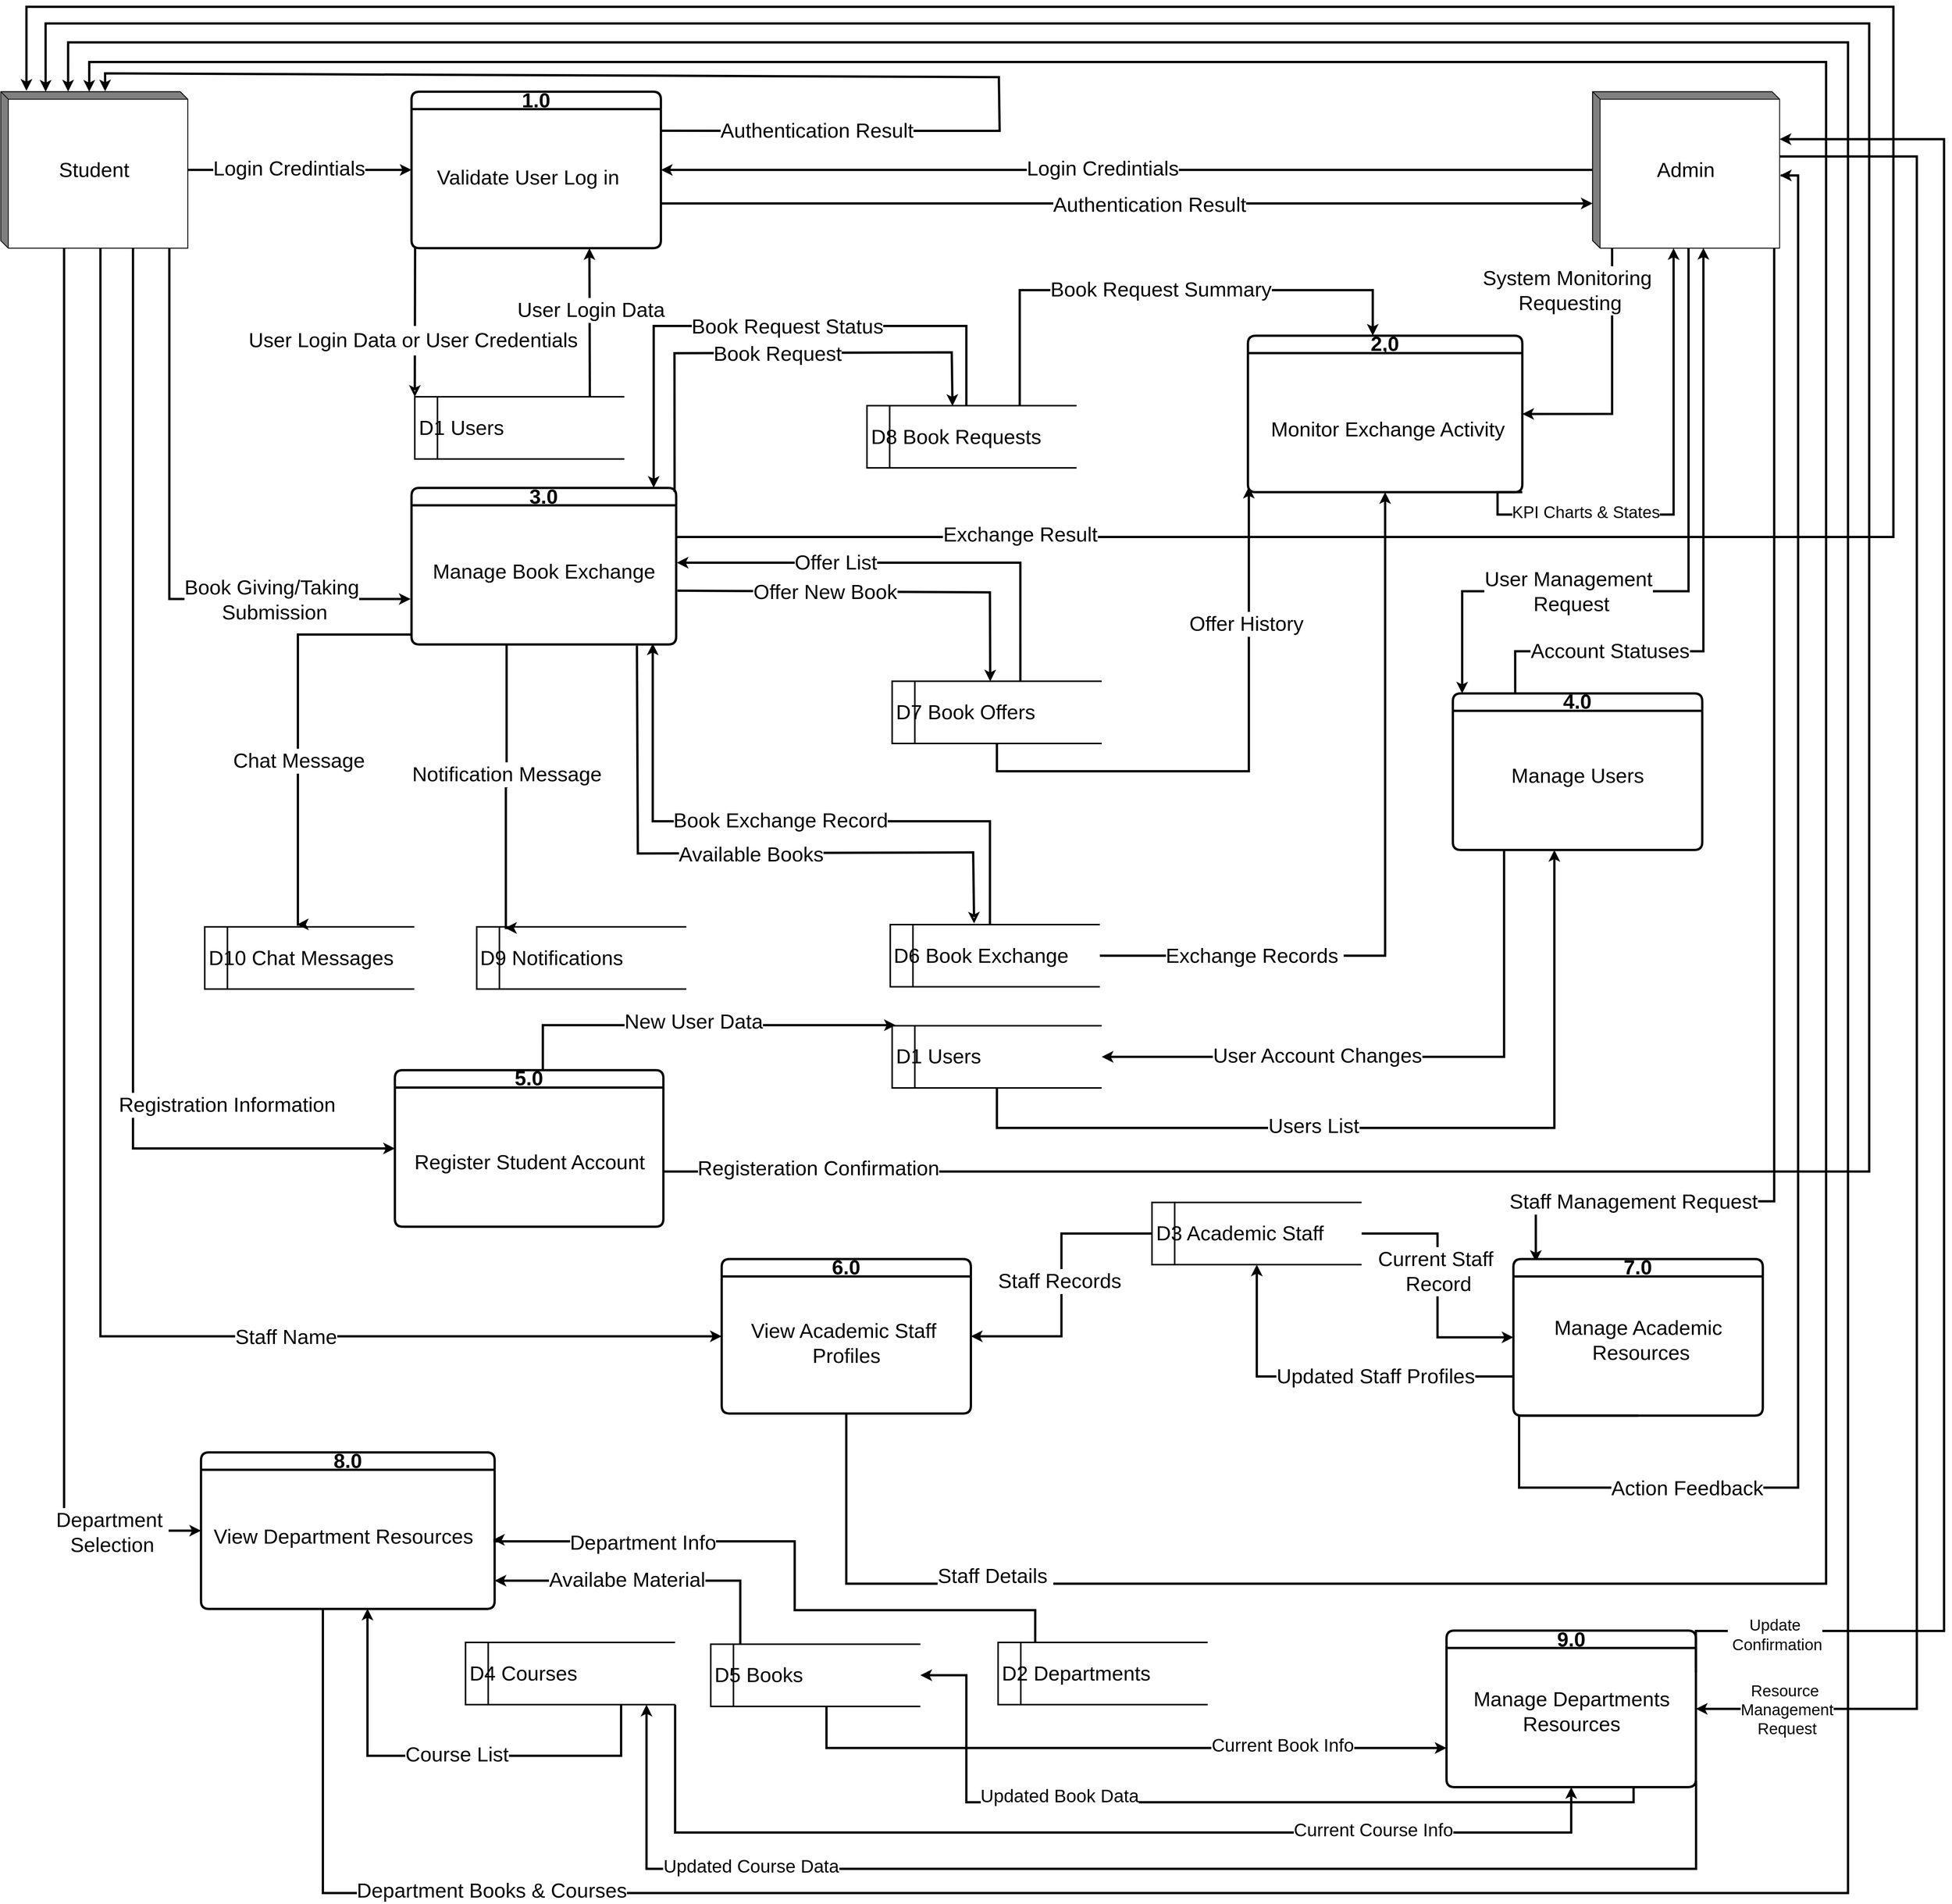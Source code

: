 <mxfile version="26.2.2">
  <diagram name="Page-1" id="icdh6pX9APepNNFhdhNa">
    <mxGraphModel dx="1142" dy="1880" grid="0" gridSize="10" guides="1" tooltips="1" connect="1" arrows="1" fold="1" page="1" pageScale="1" pageWidth="827" pageHeight="1169" math="0" shadow="0">
      <root>
        <mxCell id="0" />
        <mxCell id="1" parent="0" />
        <mxCell id="13" value="D1 Users" style="shape=mxgraph.dfd.dataStoreID;whiteSpace=wrap;html=1;fontSize=27;strokeWidth=2;dashed=0;align=left;spacingLeft=3;points=[[0,0],[0.5,0],[1,0],[0,0.5],[1,0.5],[0,1],[0.5,1],[1,1]];labelPadding=-90;direction=east;noLabel=0;overflow=visible;fillOpacity=100;portConstraint=east;metaEdit=0;" parent="1" vertex="1">
          <mxGeometry x="547.566" y="501.653" width="277.156" height="82.276" as="geometry" />
        </mxCell>
        <mxCell id="14" value="D2 Departments" style="shape=mxgraph.dfd.dataStoreID;whiteSpace=wrap;html=1;fontSize=27;strokeWidth=2;dashed=0;align=left;spacingLeft=3;points=[[0,0],[0.5,0],[1,0],[0,0.5],[1,0.5],[0,1],[0.5,1],[1,1]];labelPadding=-90;direction=east;noLabel=0;overflow=visible;fillOpacity=100;portConstraint=east;metaEdit=0;" parent="1" vertex="1">
          <mxGeometry x="1319.001" y="2148.627" width="277.156" height="82.276" as="geometry" />
        </mxCell>
        <mxCell id="DdZt1cwlgyV9_247WWNm-154" style="edgeStyle=orthogonalEdgeStyle;rounded=0;orthogonalLoop=1;jettySize=auto;html=1;entryX=0;entryY=0.5;entryDx=0;entryDy=0;strokeWidth=3;fontSize=27;" parent="1" source="15" target="10" edge="1">
          <mxGeometry relative="1" as="geometry" />
        </mxCell>
        <mxCell id="DdZt1cwlgyV9_247WWNm-155" value="&lt;font&gt;Current Staff&amp;nbsp;&lt;/font&gt;&lt;div&gt;&lt;font&gt;Record&lt;/font&gt;&lt;/div&gt;" style="edgeLabel;html=1;align=center;verticalAlign=middle;resizable=0;points=[];fontSize=27;" parent="DdZt1cwlgyV9_247WWNm-154" vertex="1" connectable="0">
          <mxGeometry x="-0.109" y="1" relative="1" as="geometry">
            <mxPoint as="offset" />
          </mxGeometry>
        </mxCell>
        <mxCell id="15" value="D3 Academic Staff" style="shape=mxgraph.dfd.dataStoreID;whiteSpace=wrap;html=1;fontSize=27;strokeWidth=2;dashed=0;align=left;spacingLeft=3;points=[[0,0],[0.5,0],[1,0],[0,0.5],[1,0.5],[0,1],[0.5,1],[1,1]];labelPadding=-90;direction=east;noLabel=0;overflow=visible;fillOpacity=100;portConstraint=east;metaEdit=0;" parent="1" vertex="1">
          <mxGeometry x="1522.515" y="1566.821" width="277.156" height="82.276" as="geometry" />
        </mxCell>
        <mxCell id="DdZt1cwlgyV9_247WWNm-175" style="edgeStyle=orthogonalEdgeStyle;rounded=0;orthogonalLoop=1;jettySize=auto;html=1;strokeWidth=3;fontSize=27;" parent="1" source="16" edge="1">
          <mxGeometry relative="1" as="geometry">
            <mxPoint x="485" y="2104" as="targetPoint" />
            <Array as="points">
              <mxPoint x="820.382" y="2298.493" />
              <mxPoint x="484.099" y="2298.493" />
            </Array>
          </mxGeometry>
        </mxCell>
        <mxCell id="DdZt1cwlgyV9_247WWNm-176" value="&lt;font&gt;Course List&lt;/font&gt;" style="edgeLabel;html=1;align=center;verticalAlign=middle;resizable=0;points=[];fontSize=27;" parent="DdZt1cwlgyV9_247WWNm-175" vertex="1" connectable="0">
          <mxGeometry x="-0.06" y="4" relative="1" as="geometry">
            <mxPoint x="-4" y="-6" as="offset" />
          </mxGeometry>
        </mxCell>
        <mxCell id="JcgZLlPzzMyNagXR-Yxn-27" style="edgeStyle=orthogonalEdgeStyle;rounded=0;orthogonalLoop=1;jettySize=auto;html=1;exitX=1;exitY=1;exitDx=0;exitDy=0;entryX=0.5;entryY=1;entryDx=0;entryDy=0;strokeWidth=3;" edge="1" parent="1" source="16" target="JcgZLlPzzMyNagXR-Yxn-17">
          <mxGeometry relative="1" as="geometry">
            <Array as="points">
              <mxPoint x="892" y="2400" />
              <mxPoint x="2077" y="2400" />
            </Array>
          </mxGeometry>
        </mxCell>
        <mxCell id="JcgZLlPzzMyNagXR-Yxn-29" value="&lt;font style=&quot;font-size: 24px;&quot;&gt;Current Course Info&lt;/font&gt;" style="edgeLabel;html=1;align=center;verticalAlign=middle;resizable=0;points=[];" vertex="1" connectable="0" parent="JcgZLlPzzMyNagXR-Yxn-27">
          <mxGeometry x="0.544" y="3" relative="1" as="geometry">
            <mxPoint as="offset" />
          </mxGeometry>
        </mxCell>
        <mxCell id="16" value="D4 Courses" style="shape=mxgraph.dfd.dataStoreID;whiteSpace=wrap;html=1;fontSize=27;strokeWidth=2;dashed=0;align=left;spacingLeft=3;points=[[0,0],[0.5,0],[1,0],[0,0.5],[1,0.5],[0,1],[0.5,1],[1,1]];labelPadding=-90;direction=east;noLabel=0;overflow=visible;fillOpacity=100;portConstraint=east;metaEdit=0;" parent="1" vertex="1">
          <mxGeometry x="614.675" y="2148.63" width="277.156" height="82.276" as="geometry" />
        </mxCell>
        <mxCell id="JcgZLlPzzMyNagXR-Yxn-25" style="edgeStyle=orthogonalEdgeStyle;rounded=0;orthogonalLoop=1;jettySize=auto;html=1;entryX=0;entryY=0.75;entryDx=0;entryDy=0;strokeWidth=3;" edge="1" parent="1" source="17" target="JcgZLlPzzMyNagXR-Yxn-17">
          <mxGeometry relative="1" as="geometry">
            <Array as="points">
              <mxPoint x="1092" y="2288" />
            </Array>
          </mxGeometry>
        </mxCell>
        <mxCell id="JcgZLlPzzMyNagXR-Yxn-30" value="&lt;font style=&quot;font-size: 24px;&quot;&gt;Current Book Info&lt;/font&gt;" style="edgeLabel;html=1;align=center;verticalAlign=middle;resizable=0;points=[];" vertex="1" connectable="0" parent="JcgZLlPzzMyNagXR-Yxn-25">
          <mxGeometry x="0.504" y="3" relative="1" as="geometry">
            <mxPoint as="offset" />
          </mxGeometry>
        </mxCell>
        <mxCell id="17" value="D5 Books" style="shape=mxgraph.dfd.dataStoreID;whiteSpace=wrap;html=1;fontSize=27;strokeWidth=2;dashed=0;align=left;spacingLeft=3;points=[[0,0],[0.5,0],[1,0],[0,0.5],[1,0.5],[0,1],[0.5,1],[1,1]];labelPadding=-90;direction=east;noLabel=0;overflow=visible;fillOpacity=100;portConstraint=east;metaEdit=0;" parent="1" vertex="1">
          <mxGeometry x="939.003" y="2151.0" width="277.156" height="82.276" as="geometry" />
        </mxCell>
        <mxCell id="myy8Ru6dyto0Jvm3p5WP-34" value="D9 Notifications" style="shape=mxgraph.dfd.dataStoreID;whiteSpace=wrap;html=1;fontSize=27;strokeWidth=2;dashed=0;align=left;spacingLeft=3;points=[[0,0],[0.5,0],[1,0],[0,0.5],[1,0.5],[0,1],[0.5,1],[1,1]];labelPadding=-90;direction=east;noLabel=0;overflow=visible;fillOpacity=100;portConstraint=east;metaEdit=0;" parent="1" vertex="1">
          <mxGeometry x="629.457" y="1202.465" width="277.156" height="82.276" as="geometry" />
        </mxCell>
        <mxCell id="DdZt1cwlgyV9_247WWNm-74" style="edgeStyle=orthogonalEdgeStyle;rounded=0;orthogonalLoop=1;jettySize=auto;html=1;strokeWidth=3;fontSize=27;" parent="1" source="myy8Ru6dyto0Jvm3p5WP-35" edge="1">
          <mxGeometry relative="1" as="geometry">
            <mxPoint x="1650.618" y="620.659" as="targetPoint" />
            <Array as="points">
              <mxPoint x="1318.031" y="996.776" />
              <mxPoint x="1650.618" y="996.776" />
              <mxPoint x="1650.618" y="628.005" />
            </Array>
          </mxGeometry>
        </mxCell>
        <mxCell id="DdZt1cwlgyV9_247WWNm-121" value="&lt;font&gt;Offer History&lt;/font&gt;" style="edgeLabel;html=1;align=center;verticalAlign=middle;resizable=0;points=[];fontSize=27;" parent="DdZt1cwlgyV9_247WWNm-74" vertex="1" connectable="0">
          <mxGeometry x="0.514" y="4" relative="1" as="geometry">
            <mxPoint as="offset" />
          </mxGeometry>
        </mxCell>
        <mxCell id="DdZt1cwlgyV9_247WWNm-116" style="edgeStyle=orthogonalEdgeStyle;rounded=0;orthogonalLoop=1;jettySize=auto;html=1;strokeWidth=3;fontSize=27;" parent="1" edge="1">
          <mxGeometry relative="1" as="geometry">
            <mxPoint x="1348.414" y="882.182" as="sourcePoint" />
            <mxPoint x="894" y="721" as="targetPoint" />
            <Array as="points">
              <mxPoint x="1348" y="721" />
            </Array>
          </mxGeometry>
        </mxCell>
        <mxCell id="DdZt1cwlgyV9_247WWNm-117" value="&lt;font&gt;Offer List&lt;/font&gt;" style="edgeLabel;html=1;align=center;verticalAlign=middle;resizable=0;points=[];fontSize=27;" parent="DdZt1cwlgyV9_247WWNm-116" vertex="1" connectable="0">
          <mxGeometry x="0.446" relative="1" as="geometry">
            <mxPoint x="39" as="offset" />
          </mxGeometry>
        </mxCell>
        <mxCell id="myy8Ru6dyto0Jvm3p5WP-35" value="D7 Book Offers" style="shape=mxgraph.dfd.dataStoreID;whiteSpace=wrap;html=1;fontSize=27;strokeWidth=2;dashed=0;align=left;spacingLeft=3;points=[[0,0],[0.5,0],[1,0],[0,0.5],[1,0.5],[0,1],[0.5,1],[1,1]];labelPadding=-90;direction=east;noLabel=0;overflow=visible;fillOpacity=100;portConstraint=east;metaEdit=0;" parent="1" vertex="1">
          <mxGeometry x="1178.842" y="877.774" width="277.156" height="82.276" as="geometry" />
        </mxCell>
        <mxCell id="DdZt1cwlgyV9_247WWNm-122" style="edgeStyle=orthogonalEdgeStyle;rounded=0;orthogonalLoop=1;jettySize=auto;html=1;strokeWidth=3;fontSize=27;" parent="1" source="myy8Ru6dyto0Jvm3p5WP-36" target="12" edge="1">
          <mxGeometry relative="1" as="geometry">
            <mxPoint x="1651.111" y="554.538" as="targetPoint" />
            <Array as="points">
              <mxPoint x="1347.594" y="360.61" />
              <mxPoint x="1814.448" y="360.61" />
            </Array>
          </mxGeometry>
        </mxCell>
        <mxCell id="DdZt1cwlgyV9_247WWNm-123" value="&lt;font&gt;Book Request Summary&lt;/font&gt;" style="edgeLabel;html=1;align=center;verticalAlign=middle;resizable=0;points=[];fontSize=27;" parent="DdZt1cwlgyV9_247WWNm-122" vertex="1" connectable="0">
          <mxGeometry x="-0.148" y="1" relative="1" as="geometry">
            <mxPoint x="49" as="offset" />
          </mxGeometry>
        </mxCell>
        <mxCell id="myy8Ru6dyto0Jvm3p5WP-36" value="D8 Book Requests" style="shape=mxgraph.dfd.dataStoreID;whiteSpace=wrap;html=1;fontSize=27;strokeWidth=2;dashed=0;align=left;spacingLeft=3;points=[[0,0],[0.5,0],[1,0],[0,0.5],[1,0.5],[0,1],[0.5,1],[1,1]];labelPadding=-90;direction=east;noLabel=0;overflow=visible;fillOpacity=100;portConstraint=east;metaEdit=0;" parent="1" vertex="1">
          <mxGeometry x="1145.583" y="513.4" width="277.156" height="82.276" as="geometry" />
        </mxCell>
        <mxCell id="DdZt1cwlgyV9_247WWNm-108" style="edgeStyle=orthogonalEdgeStyle;rounded=0;orthogonalLoop=1;jettySize=auto;html=1;entryX=0.5;entryY=1;entryDx=0;entryDy=0;strokeWidth=3;fontSize=27;" parent="1" source="myy8Ru6dyto0Jvm3p5WP-37" target="12" edge="1">
          <mxGeometry relative="1" as="geometry" />
        </mxCell>
        <mxCell id="DdZt1cwlgyV9_247WWNm-120" value="&lt;font&gt;Exchange Records&amp;nbsp;&lt;/font&gt;" style="edgeLabel;html=1;align=center;verticalAlign=middle;resizable=0;points=[];fontSize=27;" parent="DdZt1cwlgyV9_247WWNm-108" vertex="1" connectable="0">
          <mxGeometry x="-0.63" y="-1" relative="1" as="geometry">
            <mxPoint x="21" y="-1" as="offset" />
          </mxGeometry>
        </mxCell>
        <mxCell id="DdZt1cwlgyV9_247WWNm-114" style="edgeStyle=orthogonalEdgeStyle;rounded=0;orthogonalLoop=1;jettySize=auto;html=1;strokeWidth=3;fontSize=27;" parent="1" source="myy8Ru6dyto0Jvm3p5WP-37" edge="1">
          <mxGeometry relative="1" as="geometry">
            <mxPoint x="862.263" y="827.817" as="targetPoint" />
            <Array as="points">
              <mxPoint x="1308.176" y="1062.89" />
              <mxPoint x="862.263" y="1062.89" />
              <mxPoint x="862.263" y="830.756" />
            </Array>
          </mxGeometry>
        </mxCell>
        <mxCell id="DdZt1cwlgyV9_247WWNm-115" value="&lt;font&gt;Book Exchange Record&lt;/font&gt;" style="edgeLabel;html=1;align=center;verticalAlign=middle;resizable=0;points=[];fontSize=27;" parent="DdZt1cwlgyV9_247WWNm-114" vertex="1" connectable="0">
          <mxGeometry x="0.294" y="-2" relative="1" as="geometry">
            <mxPoint x="115" y="1" as="offset" />
          </mxGeometry>
        </mxCell>
        <mxCell id="myy8Ru6dyto0Jvm3p5WP-37" value="D6 Book Exchange" style="shape=mxgraph.dfd.dataStoreID;whiteSpace=wrap;html=1;fontSize=27;strokeWidth=2;dashed=0;align=left;spacingLeft=3;points=[[0,0],[0.5,0],[1,0],[0,0.5],[1,0.5],[0,1],[0.5,1],[1,1]];labelPadding=-90;direction=east;noLabel=0;overflow=visible;fillOpacity=100;portConstraint=east;metaEdit=0;" parent="1" vertex="1">
          <mxGeometry x="1176.378" y="1199.523" width="277.156" height="82.276" as="geometry" />
        </mxCell>
        <mxCell id="myy8Ru6dyto0Jvm3p5WP-38" value="&lt;font&gt;D10&lt;/font&gt; Chat Messages" style="shape=mxgraph.dfd.dataStoreID;whiteSpace=wrap;html=1;fontSize=27;strokeWidth=2;dashed=0;align=left;spacingLeft=3;points=[[0,0],[0.5,0],[1,0],[0,0.5],[1,0.5],[0,1],[0.5,1],[1,1]];labelPadding=-90;direction=east;noLabel=0;overflow=visible;fillOpacity=100;portConstraint=east;metaEdit=0;" parent="1" vertex="1">
          <mxGeometry x="269.77" y="1202.465" width="277.156" height="82.276" as="geometry" />
        </mxCell>
        <mxCell id="DdZt1cwlgyV9_247WWNm-17" style="edgeStyle=orthogonalEdgeStyle;rounded=0;orthogonalLoop=1;jettySize=auto;html=1;entryX=0;entryY=0.5;entryDx=0;entryDy=0;strokeWidth=3;fontSize=27;" parent="1" source="2" target="4" edge="1">
          <mxGeometry relative="1" as="geometry" />
        </mxCell>
        <mxCell id="DdZt1cwlgyV9_247WWNm-18" value="&lt;font&gt;Login Credintials&lt;/font&gt;" style="edgeLabel;html=1;align=center;verticalAlign=middle;resizable=0;points=[];fontSize=27;" parent="DdZt1cwlgyV9_247WWNm-17" vertex="1" connectable="0">
          <mxGeometry x="-0.091" y="2" relative="1" as="geometry">
            <mxPoint x="-1" as="offset" />
          </mxGeometry>
        </mxCell>
        <mxCell id="DdZt1cwlgyV9_247WWNm-57" style="edgeStyle=orthogonalEdgeStyle;rounded=0;orthogonalLoop=1;jettySize=auto;html=1;strokeWidth=3;fontSize=27;" parent="1" source="2" edge="1">
          <mxGeometry relative="1" as="geometry">
            <mxPoint x="541.994" y="769.049" as="targetPoint" />
            <Array as="points">
              <mxPoint x="222.957" y="769.049" />
            </Array>
          </mxGeometry>
        </mxCell>
        <mxCell id="DdZt1cwlgyV9_247WWNm-58" value="&lt;font&gt;Book Giving/Taking&lt;/font&gt;&lt;div&gt;&lt;font&gt;&amp;nbsp;Submission&lt;/font&gt;&lt;/div&gt;" style="edgeLabel;html=1;align=center;verticalAlign=middle;resizable=0;points=[];fontSize=27;" parent="DdZt1cwlgyV9_247WWNm-57" vertex="1" connectable="0">
          <mxGeometry x="0.307" y="-2" relative="1" as="geometry">
            <mxPoint x="87" y="-1" as="offset" />
          </mxGeometry>
        </mxCell>
        <mxCell id="DdZt1cwlgyV9_247WWNm-90" style="edgeStyle=orthogonalEdgeStyle;rounded=0;orthogonalLoop=1;jettySize=auto;html=1;entryX=0;entryY=0.5;entryDx=0;entryDy=0;strokeWidth=3;fontSize=27;" parent="1" source="2" target="5" edge="1">
          <mxGeometry relative="1" as="geometry">
            <Array as="points">
              <mxPoint x="174.916" y="1494.837" />
            </Array>
          </mxGeometry>
        </mxCell>
        <mxCell id="DdZt1cwlgyV9_247WWNm-91" value="&lt;font&gt;Registration Information&lt;/font&gt;" style="edgeLabel;html=1;align=center;verticalAlign=middle;resizable=0;points=[];fontSize=27;" parent="DdZt1cwlgyV9_247WWNm-90" vertex="1" connectable="0">
          <mxGeometry x="0.418" y="-3" relative="1" as="geometry">
            <mxPoint x="127" y="43" as="offset" />
          </mxGeometry>
        </mxCell>
        <mxCell id="DdZt1cwlgyV9_247WWNm-145" style="edgeStyle=orthogonalEdgeStyle;rounded=0;orthogonalLoop=1;jettySize=auto;html=1;entryX=0;entryY=0.5;entryDx=0;entryDy=0;strokeWidth=3;fontSize=27;" parent="1" source="2" target="8" edge="1">
          <mxGeometry relative="1" as="geometry">
            <Array as="points">
              <mxPoint x="131.803" y="1744.602" />
            </Array>
          </mxGeometry>
        </mxCell>
        <mxCell id="DdZt1cwlgyV9_247WWNm-146" value="&lt;font&gt;Staff Name&lt;/font&gt;" style="edgeLabel;html=1;align=center;verticalAlign=middle;resizable=0;points=[];fontSize=27;" parent="DdZt1cwlgyV9_247WWNm-145" vertex="1" connectable="0">
          <mxGeometry x="0.49" y="-1" relative="1" as="geometry">
            <mxPoint as="offset" />
          </mxGeometry>
        </mxCell>
        <mxCell id="DdZt1cwlgyV9_247WWNm-167" style="edgeStyle=orthogonalEdgeStyle;rounded=0;orthogonalLoop=1;jettySize=auto;html=1;entryX=0;entryY=0.5;entryDx=0;entryDy=0;strokeWidth=3;fontSize=27;" parent="1" source="2" target="7" edge="1">
          <mxGeometry relative="1" as="geometry">
            <Array as="points">
              <mxPoint x="83.763" y="2000.244" />
            </Array>
          </mxGeometry>
        </mxCell>
        <mxCell id="DdZt1cwlgyV9_247WWNm-169" value="&lt;font&gt;Department&amp;nbsp;&lt;/font&gt;&lt;div&gt;&lt;font&gt;Selection&lt;/font&gt;&lt;/div&gt;" style="edgeLabel;html=1;align=center;verticalAlign=middle;resizable=0;points=[];fontSize=27;" parent="DdZt1cwlgyV9_247WWNm-167" vertex="1" connectable="0">
          <mxGeometry x="0.874" y="-2" relative="1" as="geometry">
            <mxPoint as="offset" />
          </mxGeometry>
        </mxCell>
        <mxCell id="2" value="&lt;font&gt;Student&lt;/font&gt;" style="shape=mxgraph.dfd.externalEntity;whiteSpace=wrap;html=1;fontSize=27;dashed=0;" parent="1" vertex="1">
          <mxGeometry y="98.196" width="247.366" height="206.966" as="geometry" />
        </mxCell>
        <mxCell id="DdZt1cwlgyV9_247WWNm-20" style="edgeStyle=orthogonalEdgeStyle;rounded=0;orthogonalLoop=1;jettySize=auto;html=1;entryX=1;entryY=0.5;entryDx=0;entryDy=0;strokeWidth=3;fontSize=27;" parent="1" source="3" target="4" edge="1">
          <mxGeometry relative="1" as="geometry" />
        </mxCell>
        <mxCell id="DdZt1cwlgyV9_247WWNm-21" value="&lt;font&gt;Login Credintials&lt;/font&gt;" style="edgeLabel;html=1;align=center;verticalAlign=middle;resizable=0;points=[];fontSize=27;" parent="DdZt1cwlgyV9_247WWNm-20" vertex="1" connectable="0">
          <mxGeometry x="0.05" y="-2" relative="1" as="geometry">
            <mxPoint x="-1" as="offset" />
          </mxGeometry>
        </mxCell>
        <mxCell id="DdZt1cwlgyV9_247WWNm-72" style="edgeStyle=orthogonalEdgeStyle;rounded=0;orthogonalLoop=1;jettySize=auto;html=1;entryX=1;entryY=0.5;entryDx=0;entryDy=0;strokeWidth=3;fontSize=27;" parent="1" source="3" target="12" edge="1">
          <mxGeometry relative="1" as="geometry">
            <Array as="points">
              <mxPoint x="2131.022" y="523.691" />
            </Array>
          </mxGeometry>
        </mxCell>
        <mxCell id="DdZt1cwlgyV9_247WWNm-78" value="&lt;font&gt;System Monitoring&amp;nbsp;&lt;/font&gt;&lt;div&gt;&lt;font&gt;Requesting&lt;/font&gt;&lt;/div&gt;" style="edgeLabel;html=1;align=center;verticalAlign=middle;resizable=0;points=[];fontSize=27;" parent="DdZt1cwlgyV9_247WWNm-72" vertex="1" connectable="0">
          <mxGeometry x="0.607" y="1" relative="1" as="geometry">
            <mxPoint x="-4" y="-165" as="offset" />
          </mxGeometry>
        </mxCell>
        <mxCell id="DdZt1cwlgyV9_247WWNm-136" style="edgeStyle=orthogonalEdgeStyle;rounded=0;orthogonalLoop=1;jettySize=auto;html=1;strokeWidth=3;fontSize=27;" parent="1" source="3" target="11" edge="1">
          <mxGeometry relative="1" as="geometry">
            <Array as="points">
              <mxPoint x="2232.03" y="758.764" />
              <mxPoint x="1932.701" y="758.764" />
            </Array>
          </mxGeometry>
        </mxCell>
        <mxCell id="DdZt1cwlgyV9_247WWNm-137" value="&lt;font&gt;User Management&lt;/font&gt;&lt;div&gt;&lt;font&gt;&amp;nbsp;Request&lt;/font&gt;&lt;/div&gt;" style="edgeLabel;html=1;align=center;verticalAlign=middle;resizable=0;points=[];fontSize=27;" parent="DdZt1cwlgyV9_247WWNm-136" vertex="1" connectable="0">
          <mxGeometry x="0.543" y="-3" relative="1" as="geometry">
            <mxPoint x="72" y="3" as="offset" />
          </mxGeometry>
        </mxCell>
        <mxCell id="DdZt1cwlgyV9_247WWNm-152" style="edgeStyle=orthogonalEdgeStyle;rounded=0;orthogonalLoop=1;jettySize=auto;html=1;entryX=0.09;entryY=0.018;entryDx=0;entryDy=0;strokeWidth=3;entryPerimeter=0;fontSize=27;" parent="1" source="3" target="10" edge="1">
          <mxGeometry relative="1" as="geometry">
            <Array as="points">
              <mxPoint x="2345.356" y="1565.359" />
              <mxPoint x="2030.014" y="1565.359" />
            </Array>
          </mxGeometry>
        </mxCell>
        <mxCell id="DdZt1cwlgyV9_247WWNm-153" value="&lt;font&gt;Staff Management Request&lt;/font&gt;" style="edgeLabel;html=1;align=center;verticalAlign=middle;resizable=0;points=[];fontSize=27;" parent="DdZt1cwlgyV9_247WWNm-152" vertex="1" connectable="0">
          <mxGeometry x="0.874" y="-1" relative="1" as="geometry">
            <mxPoint x="105" y="1" as="offset" />
          </mxGeometry>
        </mxCell>
        <mxCell id="JcgZLlPzzMyNagXR-Yxn-20" style="edgeStyle=orthogonalEdgeStyle;rounded=0;orthogonalLoop=1;jettySize=auto;html=1;exitX=1.001;exitY=0.414;exitDx=0;exitDy=0;exitPerimeter=0;entryX=1;entryY=0.5;entryDx=0;entryDy=0;strokeWidth=3;" edge="1" parent="1" source="3" target="JcgZLlPzzMyNagXR-Yxn-17">
          <mxGeometry relative="1" as="geometry">
            <Array as="points">
              <mxPoint x="2534" y="184" />
              <mxPoint x="2534" y="2237" />
            </Array>
          </mxGeometry>
        </mxCell>
        <mxCell id="JcgZLlPzzMyNagXR-Yxn-21" value="&lt;font style=&quot;font-size: 21px;&quot;&gt;Resource&amp;nbsp;&lt;/font&gt;&lt;div&gt;&lt;font style=&quot;font-size: 21px;&quot;&gt;Management&lt;/font&gt;&lt;/div&gt;&lt;div&gt;&lt;font style=&quot;font-size: 21px;&quot;&gt;Request&lt;/font&gt;&lt;/div&gt;" style="edgeLabel;html=1;align=center;verticalAlign=middle;resizable=0;points=[];" vertex="1" connectable="0" parent="JcgZLlPzzMyNagXR-Yxn-20">
          <mxGeometry x="0.891" y="4" relative="1" as="geometry">
            <mxPoint x="-18" y="-4" as="offset" />
          </mxGeometry>
        </mxCell>
        <mxCell id="3" value="&lt;font&gt;Admin&lt;/font&gt;" style="shape=mxgraph.dfd.externalEntity;whiteSpace=wrap;html=1;fontSize=27;dashed=0;" parent="1" vertex="1">
          <mxGeometry x="2105.154" y="98.191" width="247.366" height="206.966" as="geometry" />
        </mxCell>
        <mxCell id="4" value="1.0" style="shape=swimlane;rounded=1;whiteSpace=wrap;html=1;fontStyle=1;startSize=23;fontSize=27;strokeWidth=3;" parent="1" vertex="1">
          <mxGeometry x="543.228" y="98.195" width="329.822" height="206.966" as="geometry" />
        </mxCell>
        <mxCell id="DdZt1cwlgyV9_247WWNm-23" value="&lt;font&gt;Validate User Log in&lt;/font&gt;" style="text;html=1;align=center;verticalAlign=middle;resizable=0;points=[];autosize=1;strokeColor=none;fillColor=none;fontSize=27;" parent="4" vertex="1">
          <mxGeometry x="24.022" y="92.202" width="259" height="44" as="geometry" />
        </mxCell>
        <mxCell id="5" value="5.0" style="shape=swimlane;rounded=1;whiteSpace=wrap;html=1;fontStyle=1;startSize=23;fontSize=27;strokeWidth=3;" parent="1" vertex="1">
          <mxGeometry x="521.228" y="1391.996" width="355.081" height="206.966" as="geometry" />
        </mxCell>
        <mxCell id="DdZt1cwlgyV9_247WWNm-89" value="&lt;font&gt;Register Student Account&lt;/font&gt;" style="text;html=1;align=center;verticalAlign=middle;resizable=0;points=[];autosize=1;strokeColor=none;fillColor=none;fontSize=27;" parent="5" vertex="1">
          <mxGeometry x="16.041" y="100.003" width="323" height="44" as="geometry" />
        </mxCell>
        <mxCell id="7" value="8.0" style="shape=swimlane;rounded=1;whiteSpace=wrap;html=1;fontStyle=1;startSize=23;fontSize=27;strokeWidth=3;" parent="1" vertex="1">
          <mxGeometry x="264.84" y="1897.396" width="388.307" height="206.966" as="geometry" />
        </mxCell>
        <mxCell id="DdZt1cwlgyV9_247WWNm-48" value="&lt;span style=&quot;text-wrap-mode: wrap;&quot;&gt;&lt;font&gt;&amp;nbsp;View Department Resources&lt;/font&gt;&lt;/span&gt;" style="text;html=1;align=center;verticalAlign=middle;resizable=0;points=[];autosize=1;strokeColor=none;fillColor=none;fontSize=27;" parent="7" vertex="1">
          <mxGeometry x="-0.003" y="89.603" width="369" height="44" as="geometry" />
        </mxCell>
        <mxCell id="DdZt1cwlgyV9_247WWNm-147" style="edgeStyle=orthogonalEdgeStyle;rounded=0;orthogonalLoop=1;jettySize=auto;html=1;strokeWidth=3;exitX=0;exitY=0.5;exitDx=0;exitDy=0;fontSize=27;" parent="1" source="15" target="8" edge="1">
          <mxGeometry relative="1" as="geometry" />
        </mxCell>
        <mxCell id="DdZt1cwlgyV9_247WWNm-148" value="&lt;font&gt;Staff Records&lt;/font&gt;" style="edgeLabel;html=1;align=center;verticalAlign=middle;resizable=0;points=[];fontSize=27;" parent="DdZt1cwlgyV9_247WWNm-147" vertex="1" connectable="0">
          <mxGeometry x="-0.025" y="-4" relative="1" as="geometry">
            <mxPoint x="1" as="offset" />
          </mxGeometry>
        </mxCell>
        <mxCell id="8" value="6.0" style="shape=swimlane;rounded=1;whiteSpace=wrap;html=1;fontStyle=1;startSize=23;fontSize=27;container=0;strokeWidth=3;" parent="1" vertex="1">
          <mxGeometry x="953.42" y="1641.76" width="329.58" height="204.24" as="geometry" />
        </mxCell>
        <mxCell id="DdZt1cwlgyV9_247WWNm-53" value="&lt;font&gt;View Academic Staff&amp;nbsp;&lt;/font&gt;&lt;div&gt;&lt;span&gt;Profiles&lt;/span&gt;&lt;/div&gt;" style="text;html=1;align=center;verticalAlign=middle;resizable=0;points=[];autosize=1;strokeColor=none;fillColor=none;fontSize=27;" parent="8" vertex="1">
          <mxGeometry x="29.286" y="73.238" width="271" height="77" as="geometry" />
        </mxCell>
        <mxCell id="DdZt1cwlgyV9_247WWNm-95" style="edgeStyle=orthogonalEdgeStyle;rounded=0;orthogonalLoop=1;jettySize=auto;html=1;strokeWidth=3;fontSize=27;" parent="1" source="9" edge="1">
          <mxGeometry relative="1" as="geometry">
            <mxPoint x="391.714" y="1199.526" as="targetPoint" />
            <Array as="points">
              <mxPoint x="392.946" y="816.063" />
              <mxPoint x="392.946" y="1199.526" />
            </Array>
          </mxGeometry>
        </mxCell>
        <mxCell id="DdZt1cwlgyV9_247WWNm-96" value="&lt;font&gt;Chat Message&lt;/font&gt;" style="edgeLabel;html=1;align=center;verticalAlign=middle;resizable=0;points=[];fontSize=27;" parent="DdZt1cwlgyV9_247WWNm-95" vertex="1" connectable="0">
          <mxGeometry x="0.188" y="1" relative="1" as="geometry">
            <mxPoint y="-1" as="offset" />
          </mxGeometry>
        </mxCell>
        <mxCell id="9" value="3.0" style="shape=swimlane;rounded=1;whiteSpace=wrap;html=1;fontStyle=1;startSize=23;fontSize=27;strokeWidth=3;" parent="1" vertex="1">
          <mxGeometry x="543.229" y="622.128" width="350.008" height="206.966" as="geometry" />
        </mxCell>
        <mxCell id="DdZt1cwlgyV9_247WWNm-56" value="&lt;font&gt;Manage Book Exchange&lt;/font&gt;" style="text;html=1;align=center;verticalAlign=middle;resizable=0;points=[];autosize=1;strokeColor=none;fillColor=none;fontSize=27;" parent="9" vertex="1">
          <mxGeometry x="19.008" y="88.87" width="312" height="44" as="geometry" />
        </mxCell>
        <mxCell id="DdZt1cwlgyV9_247WWNm-156" style="edgeStyle=orthogonalEdgeStyle;rounded=0;orthogonalLoop=1;jettySize=auto;html=1;exitX=0;exitY=0.75;exitDx=0;exitDy=0;entryX=0.5;entryY=1;entryDx=0;entryDy=0;strokeWidth=3;fontSize=27;" parent="1" source="10" target="15" edge="1">
          <mxGeometry relative="1" as="geometry" />
        </mxCell>
        <mxCell id="DdZt1cwlgyV9_247WWNm-157" value="&lt;font&gt;Updated Staff Profiles&lt;/font&gt;" style="edgeLabel;html=1;align=center;verticalAlign=middle;resizable=0;points=[];fontSize=27;" parent="DdZt1cwlgyV9_247WWNm-156" vertex="1" connectable="0">
          <mxGeometry x="-0.268" y="3" relative="1" as="geometry">
            <mxPoint x="-4" y="-3" as="offset" />
          </mxGeometry>
        </mxCell>
        <mxCell id="10" value="7.0" style="shape=swimlane;rounded=1;whiteSpace=wrap;html=1;fontStyle=1;startSize=23;fontSize=27;strokeWidth=3;" parent="1" vertex="1">
          <mxGeometry x="2000.454" y="1641.761" width="329.822" height="206.966" as="geometry" />
        </mxCell>
        <mxCell id="DdZt1cwlgyV9_247WWNm-151" value="&lt;font&gt;Manage Academic&lt;/font&gt;&lt;div&gt;&lt;font&gt;&amp;nbsp;Resources&lt;/font&gt;&lt;/div&gt;" style="text;html=1;align=center;verticalAlign=middle;resizable=0;points=[];autosize=1;strokeColor=none;fillColor=none;fontSize=27;" parent="10" vertex="1">
          <mxGeometry x="44.912" y="68.451" width="240" height="77" as="geometry" />
        </mxCell>
        <mxCell id="DdZt1cwlgyV9_247WWNm-138" style="edgeStyle=orthogonalEdgeStyle;rounded=0;orthogonalLoop=1;jettySize=auto;html=1;strokeWidth=3;fontSize=27;" parent="1" source="11" target="DdZt1cwlgyV9_247WWNm-92" edge="1">
          <mxGeometry relative="1" as="geometry">
            <Array as="points">
              <mxPoint x="1988.133" y="1374.362" />
            </Array>
          </mxGeometry>
        </mxCell>
        <mxCell id="DdZt1cwlgyV9_247WWNm-140" value="&lt;font&gt;User Account Changes&lt;/font&gt;" style="edgeLabel;html=1;align=center;verticalAlign=middle;resizable=0;points=[];fontSize=27;" parent="DdZt1cwlgyV9_247WWNm-138" vertex="1" connectable="0">
          <mxGeometry x="0.292" y="-2" relative="1" as="geometry">
            <mxPoint as="offset" />
          </mxGeometry>
        </mxCell>
        <mxCell id="11" value="4.0" style="shape=swimlane;rounded=1;whiteSpace=wrap;html=1;fontStyle=1;startSize=23;fontSize=27;strokeWidth=3;swimlaneLine=1;" parent="1" vertex="1">
          <mxGeometry x="1920.387" y="893.924" width="329.822" height="206.966" as="geometry" />
        </mxCell>
        <mxCell id="DdZt1cwlgyV9_247WWNm-135" value="&lt;font&gt;Manage Users&lt;/font&gt;" style="text;html=1;align=center;verticalAlign=middle;resizable=0;points=[];autosize=1;strokeColor=none;fillColor=none;fontSize=27;" parent="11" vertex="1">
          <mxGeometry x="67.91" y="87.076" width="194" height="44" as="geometry" />
        </mxCell>
        <mxCell id="12" value="2,0" style="shape=swimlane;rounded=1;whiteSpace=wrap;html=1;fontStyle=1;startSize=23;fontSize=27;strokeWidth=3;" parent="1" vertex="1">
          <mxGeometry x="1649.39" y="420.844" width="362.86" height="206.966" as="geometry" />
        </mxCell>
        <mxCell id="DdZt1cwlgyV9_247WWNm-71" value="&lt;font&gt;Monitor Exchange Activity&lt;/font&gt;" style="text;html=1;align=center;verticalAlign=middle;resizable=0;points=[];autosize=1;strokeColor=none;fillColor=none;fontSize=27;" parent="12" vertex="1">
          <mxGeometry x="20.61" y="102.159" width="327" height="44" as="geometry" />
        </mxCell>
        <mxCell id="DdZt1cwlgyV9_247WWNm-22" value="" style="endArrow=none;startArrow=classic;html=1;rounded=0;entryX=0.5;entryY=1;entryDx=0;entryDy=0;exitX=0;exitY=0;exitDx=0;exitDy=0;strokeWidth=3;startFill=0;fontSize=27;" parent="1" source="13" edge="1">
          <mxGeometry width="50" height="50" relative="1" as="geometry">
            <mxPoint x="547.566" y="509.47" as="sourcePoint" />
            <mxPoint x="547.943" y="305.161" as="targetPoint" />
          </mxGeometry>
        </mxCell>
        <mxCell id="DdZt1cwlgyV9_247WWNm-110" value="&lt;div class=&quot;group pointer-events-none relative flex justify-center *:pointer-events-auto&quot;&gt;&lt;div class=&quot;tableContainer horzScrollShadows relative&quot;&gt;&lt;table class=&quot;min-w-full&quot; data-start=&quot;241&quot; data-end=&quot;434&quot;&gt;&lt;tbody data-start=&quot;289&quot; data-end=&quot;434&quot;&gt;&lt;tr data-start=&quot;353&quot; data-end=&quot;434&quot;&gt;&lt;td class=&quot;max-w-[calc(var(--thread-content-max-width)*2/3)]&quot; data-start=&quot;387&quot; data-end=&quot;434&quot;&gt;&lt;font&gt;&lt;span data-start=&quot;389&quot; data-end=&quot;408&quot;&gt;User Login Data&lt;/span&gt; or &lt;span data-start=&quot;412&quot; data-end=&quot;432&quot;&gt;User Credentials&lt;/span&gt;&lt;/font&gt;&lt;/td&gt;&lt;/tr&gt;&lt;/tbody&gt;&lt;/table&gt;&lt;/div&gt;&lt;/div&gt;" style="edgeLabel;html=1;align=center;verticalAlign=middle;resizable=0;points=[];fontSize=27;" parent="DdZt1cwlgyV9_247WWNm-22" vertex="1" connectable="0">
          <mxGeometry x="-0.239" y="3" relative="1" as="geometry">
            <mxPoint as="offset" />
          </mxGeometry>
        </mxCell>
        <mxCell id="DdZt1cwlgyV9_247WWNm-29" style="edgeStyle=orthogonalEdgeStyle;rounded=0;orthogonalLoop=1;jettySize=auto;html=1;entryX=1;entryY=0.5;entryDx=0;entryDy=0;strokeWidth=3;fontSize=27;" parent="1" edge="1">
          <mxGeometry relative="1" as="geometry">
            <mxPoint x="873.349" y="246.011" as="sourcePoint" />
            <mxPoint x="2105.154" y="246.011" as="targetPoint" />
          </mxGeometry>
        </mxCell>
        <mxCell id="DdZt1cwlgyV9_247WWNm-30" value="&lt;font&gt;Authentication Result&lt;/font&gt;" style="edgeLabel;html=1;align=center;verticalAlign=middle;resizable=0;points=[];fontSize=27;" parent="DdZt1cwlgyV9_247WWNm-29" vertex="1" connectable="0">
          <mxGeometry x="0.05" y="-2" relative="1" as="geometry">
            <mxPoint x="-1" as="offset" />
          </mxGeometry>
        </mxCell>
        <mxCell id="DdZt1cwlgyV9_247WWNm-70" value="" style="endArrow=classic;startArrow=none;html=1;rounded=0;entryX=0.468;entryY=0.002;entryDx=0;entryDy=0;strokeWidth=3;entryPerimeter=0;startFill=0;fontSize=27;" parent="1" target="myy8Ru6dyto0Jvm3p5WP-35" edge="1">
          <mxGeometry width="50" height="50" relative="1" as="geometry">
            <mxPoint x="895" y="758" as="sourcePoint" />
            <mxPoint x="934.94" y="548.668" as="targetPoint" />
            <Array as="points">
              <mxPoint x="1308.176" y="760.234" />
            </Array>
          </mxGeometry>
        </mxCell>
        <mxCell id="DdZt1cwlgyV9_247WWNm-104" value="&lt;font&gt;Offer New Book&lt;/font&gt;" style="edgeLabel;html=1;align=center;verticalAlign=middle;resizable=0;points=[];fontSize=27;" parent="DdZt1cwlgyV9_247WWNm-70" vertex="1" connectable="0">
          <mxGeometry x="-0.592" y="-3" relative="1" as="geometry">
            <mxPoint x="86" y="-2" as="offset" />
          </mxGeometry>
        </mxCell>
        <mxCell id="DdZt1cwlgyV9_247WWNm-79" style="edgeStyle=orthogonalEdgeStyle;rounded=0;orthogonalLoop=1;jettySize=auto;html=1;exitX=1;exitY=1;exitDx=0;exitDy=0;strokeWidth=3;fontSize=27;" parent="1" source="12" target="3" edge="1">
          <mxGeometry relative="1" as="geometry">
            <Array as="points">
              <mxPoint x="1979.51" y="628.005" />
              <mxPoint x="1979.51" y="657.389" />
              <mxPoint x="2212.321" y="657.389" />
            </Array>
          </mxGeometry>
        </mxCell>
        <mxCell id="DdZt1cwlgyV9_247WWNm-80" value="&lt;font style=&quot;font-size: 22px;&quot;&gt;KPI Charts &amp;amp; States&lt;/font&gt;" style="edgeLabel;html=1;align=center;verticalAlign=middle;resizable=0;points=[];fontSize=27;" parent="DdZt1cwlgyV9_247WWNm-79" vertex="1" connectable="0">
          <mxGeometry x="-0.647" y="-2" relative="1" as="geometry">
            <mxPoint x="64" y="-7" as="offset" />
          </mxGeometry>
        </mxCell>
        <mxCell id="DdZt1cwlgyV9_247WWNm-139" style="edgeStyle=orthogonalEdgeStyle;rounded=0;orthogonalLoop=1;jettySize=auto;html=1;strokeWidth=3;exitX=0.5;exitY=1;exitDx=0;exitDy=0;fontSize=27;" parent="1" source="DdZt1cwlgyV9_247WWNm-92" edge="1">
          <mxGeometry relative="1" as="geometry">
            <mxPoint x="2055.266" y="1100.884" as="targetPoint" />
            <mxPoint x="1318.037" y="1421.171" as="sourcePoint" />
            <Array as="points">
              <mxPoint x="1318.031" y="1468.391" />
              <mxPoint x="2054.65" y="1468.391" />
              <mxPoint x="2054.65" y="1101.09" />
            </Array>
          </mxGeometry>
        </mxCell>
        <mxCell id="DdZt1cwlgyV9_247WWNm-141" value="&lt;font&gt;Users List&lt;/font&gt;" style="edgeLabel;html=1;align=center;verticalAlign=middle;resizable=0;points=[];fontSize=27;" parent="DdZt1cwlgyV9_247WWNm-139" vertex="1" connectable="0">
          <mxGeometry x="-0.186" y="3" relative="1" as="geometry">
            <mxPoint as="offset" />
          </mxGeometry>
        </mxCell>
        <mxCell id="DdZt1cwlgyV9_247WWNm-92" value="D1 Users" style="shape=mxgraph.dfd.dataStoreID;whiteSpace=wrap;html=1;fontSize=27;strokeWidth=2;dashed=0;align=left;spacingLeft=3;points=[[0,0],[0.5,0],[1,0],[0,0.5],[1,0.5],[0,1],[0.5,1],[1,1]];labelPadding=-90;direction=east;noLabel=0;overflow=visible;fillOpacity=100;portConstraint=east;metaEdit=0;" parent="1" vertex="1">
          <mxGeometry x="1178.842" y="1333.224" width="277.156" height="82.276" as="geometry" />
        </mxCell>
        <mxCell id="DdZt1cwlgyV9_247WWNm-93" style="edgeStyle=orthogonalEdgeStyle;rounded=0;orthogonalLoop=1;jettySize=auto;html=1;strokeWidth=3;fontSize=27;entryX=0.017;entryY=-0.009;entryDx=0;entryDy=0;entryPerimeter=0;exitX=0.551;exitY=0.001;exitDx=0;exitDy=0;exitPerimeter=0;" parent="1" source="5" target="DdZt1cwlgyV9_247WWNm-92" edge="1">
          <mxGeometry relative="1" as="geometry">
            <mxPoint x="1178.839" y="1333.226" as="targetPoint" />
            <Array as="points">
              <mxPoint x="717" y="1333" />
            </Array>
            <mxPoint x="717" y="1390" as="sourcePoint" />
          </mxGeometry>
        </mxCell>
        <mxCell id="DdZt1cwlgyV9_247WWNm-94" value="&lt;font&gt;New User Data&lt;/font&gt;" style="edgeLabel;html=1;align=center;verticalAlign=middle;resizable=0;points=[];fontSize=27;" parent="DdZt1cwlgyV9_247WWNm-93" vertex="1" connectable="0">
          <mxGeometry x="-0.722" y="-1" relative="1" as="geometry">
            <mxPoint x="186" y="-6" as="offset" />
          </mxGeometry>
        </mxCell>
        <mxCell id="DdZt1cwlgyV9_247WWNm-98" style="edgeStyle=orthogonalEdgeStyle;rounded=0;orthogonalLoop=1;jettySize=auto;html=1;strokeWidth=3;fontSize=27;" parent="1" source="9" edge="1">
          <mxGeometry relative="1" as="geometry">
            <mxPoint x="667" y="1204" as="targetPoint" />
            <Array as="points">
              <mxPoint x="669" y="1017" />
              <mxPoint x="668" y="1017" />
              <mxPoint x="668" y="1204" />
            </Array>
          </mxGeometry>
        </mxCell>
        <mxCell id="DdZt1cwlgyV9_247WWNm-99" value="&lt;font&gt;Notification Message&lt;/font&gt;" style="edgeLabel;html=1;align=center;verticalAlign=middle;resizable=0;points=[];fontSize=27;" parent="DdZt1cwlgyV9_247WWNm-98" vertex="1" connectable="0">
          <mxGeometry x="-0.086" relative="1" as="geometry">
            <mxPoint as="offset" />
          </mxGeometry>
        </mxCell>
        <mxCell id="DdZt1cwlgyV9_247WWNm-102" value="" style="endArrow=none;startArrow=classic;html=1;rounded=0;strokeWidth=3;startFill=0;fontSize=27;" parent="1" edge="1">
          <mxGeometry width="50" height="50" relative="1" as="geometry">
            <mxPoint x="1287.236" y="1198.057" as="sourcePoint" />
            <mxPoint x="841.323" y="830.756" as="targetPoint" />
            <Array as="points">
              <mxPoint x="1286.004" y="1104.028" />
              <mxPoint x="842.554" y="1105.497" />
            </Array>
          </mxGeometry>
        </mxCell>
        <mxCell id="DdZt1cwlgyV9_247WWNm-103" value="&lt;font&gt;Available Books&lt;/font&gt;" style="edgeLabel;html=1;align=center;verticalAlign=middle;resizable=0;points=[];fontSize=27;" parent="DdZt1cwlgyV9_247WWNm-102" vertex="1" connectable="0">
          <mxGeometry x="0.242" y="2" relative="1" as="geometry">
            <mxPoint x="116" y="-1" as="offset" />
          </mxGeometry>
        </mxCell>
        <mxCell id="DdZt1cwlgyV9_247WWNm-106" value="" style="endArrow=classic;startArrow=none;html=1;rounded=0;exitX=0.994;exitY=0.026;exitDx=0;exitDy=0;exitPerimeter=0;strokeWidth=3;startFill=0;entryX=0.408;entryY=0.004;entryDx=0;entryDy=0;entryPerimeter=0;fontSize=27;" parent="1" source="9" target="myy8Ru6dyto0Jvm3p5WP-36" edge="1">
          <mxGeometry width="50" height="50" relative="1" as="geometry">
            <mxPoint x="838.859" y="614.782" as="sourcePoint" />
            <mxPoint x="1258.904" y="508.999" as="targetPoint" />
            <Array as="points">
              <mxPoint x="891" y="444" />
              <mxPoint x="1257.672" y="442.885" />
            </Array>
          </mxGeometry>
        </mxCell>
        <mxCell id="DdZt1cwlgyV9_247WWNm-107" value="&lt;font&gt;Book Request&lt;/font&gt;" style="edgeLabel;html=1;align=center;verticalAlign=middle;resizable=0;points=[];fontSize=27;" parent="DdZt1cwlgyV9_247WWNm-106" vertex="1" connectable="0">
          <mxGeometry x="-0.203" y="-2" relative="1" as="geometry">
            <mxPoint x="72" y="-1" as="offset" />
          </mxGeometry>
        </mxCell>
        <mxCell id="DdZt1cwlgyV9_247WWNm-112" value="" style="endArrow=classic;html=1;rounded=0;exitX=0.733;exitY=0.018;exitDx=0;exitDy=0;exitPerimeter=0;strokeWidth=3;fontSize=27;" parent="1" edge="1">
          <mxGeometry width="50" height="50" relative="1" as="geometry">
            <mxPoint x="779.053" y="502.047" as="sourcePoint" />
            <mxPoint x="778.5" y="305.162" as="targetPoint" />
          </mxGeometry>
        </mxCell>
        <mxCell id="DdZt1cwlgyV9_247WWNm-113" value="&lt;font&gt;User Login Data&amp;nbsp;&lt;/font&gt;" style="edgeLabel;html=1;align=center;verticalAlign=middle;resizable=0;points=[];fontSize=27;" parent="DdZt1cwlgyV9_247WWNm-112" vertex="1" connectable="0">
          <mxGeometry x="0.041" y="-5" relative="1" as="geometry">
            <mxPoint y="-13" as="offset" />
          </mxGeometry>
        </mxCell>
        <mxCell id="DdZt1cwlgyV9_247WWNm-118" style="edgeStyle=orthogonalEdgeStyle;rounded=0;orthogonalLoop=1;jettySize=auto;html=1;strokeWidth=3;fontSize=27;entryX=0.915;entryY=-0.001;entryDx=0;entryDy=0;entryPerimeter=0;" parent="1" source="myy8Ru6dyto0Jvm3p5WP-36" target="9" edge="1">
          <mxGeometry relative="1" as="geometry">
            <Array as="points">
              <mxPoint x="1277" y="408" />
              <mxPoint x="863" y="408" />
            </Array>
            <mxPoint x="864" y="626" as="targetPoint" />
          </mxGeometry>
        </mxCell>
        <mxCell id="DdZt1cwlgyV9_247WWNm-119" value="&lt;font&gt;Book Request Status&lt;/font&gt;" style="edgeLabel;html=1;align=center;verticalAlign=middle;resizable=0;points=[];fontSize=27;" parent="DdZt1cwlgyV9_247WWNm-118" vertex="1" connectable="0">
          <mxGeometry x="0.014" y="-2" relative="1" as="geometry">
            <mxPoint x="29" y="3" as="offset" />
          </mxGeometry>
        </mxCell>
        <mxCell id="DdZt1cwlgyV9_247WWNm-142" style="edgeStyle=orthogonalEdgeStyle;rounded=0;orthogonalLoop=1;jettySize=auto;html=1;exitX=0.25;exitY=0;exitDx=0;exitDy=0;strokeWidth=3;fontSize=27;" parent="1" source="11" edge="1">
          <mxGeometry relative="1" as="geometry">
            <mxPoint x="2251.739" y="304.78" as="targetPoint" />
            <Array as="points">
              <mxPoint x="2002.914" y="838.102" />
              <mxPoint x="2251.739" y="838.102" />
            </Array>
          </mxGeometry>
        </mxCell>
        <mxCell id="DdZt1cwlgyV9_247WWNm-143" value="&lt;font&gt;Account Statuses&lt;/font&gt;" style="edgeLabel;html=1;align=center;verticalAlign=middle;resizable=0;points=[];fontSize=27;" parent="DdZt1cwlgyV9_247WWNm-142" vertex="1" connectable="0">
          <mxGeometry x="-0.64" y="4" relative="1" as="geometry">
            <mxPoint x="30" y="4" as="offset" />
          </mxGeometry>
        </mxCell>
        <mxCell id="DdZt1cwlgyV9_247WWNm-149" style="edgeStyle=orthogonalEdgeStyle;rounded=0;orthogonalLoop=1;jettySize=auto;html=1;strokeWidth=3;fontSize=27;" parent="1" source="8" target="2" edge="1">
          <mxGeometry relative="1" as="geometry">
            <Array as="points">
              <mxPoint x="1118" y="2071" />
              <mxPoint x="2414" y="2071" />
              <mxPoint x="2414" y="59" />
              <mxPoint x="117" y="59" />
            </Array>
          </mxGeometry>
        </mxCell>
        <mxCell id="DdZt1cwlgyV9_247WWNm-150" value="&lt;font&gt;Staff Details&amp;nbsp;&lt;/font&gt;" style="edgeLabel;html=1;align=center;verticalAlign=middle;resizable=0;points=[];fontSize=27;" parent="DdZt1cwlgyV9_247WWNm-149" vertex="1" connectable="0">
          <mxGeometry x="-0.917" y="4" relative="1" as="geometry">
            <mxPoint x="178" y="-6" as="offset" />
          </mxGeometry>
        </mxCell>
        <mxCell id="DdZt1cwlgyV9_247WWNm-159" style="edgeStyle=orthogonalEdgeStyle;rounded=0;orthogonalLoop=1;jettySize=auto;html=1;exitX=0.5;exitY=1;exitDx=0;exitDy=0;strokeWidth=3;fontSize=27;" parent="1" source="10" edge="1">
          <mxGeometry relative="1" as="geometry">
            <Array as="points">
              <mxPoint x="2008" y="1849" />
              <mxPoint x="2008" y="1944" />
              <mxPoint x="2377" y="1944" />
              <mxPoint x="2377" y="209" />
              <mxPoint x="2354" y="209" />
            </Array>
            <mxPoint x="2353" y="209" as="targetPoint" />
          </mxGeometry>
        </mxCell>
        <mxCell id="DdZt1cwlgyV9_247WWNm-160" value="&lt;font&gt;Action Feedback&lt;/font&gt;" style="edgeLabel;html=1;align=center;verticalAlign=middle;resizable=0;points=[];fontSize=27;" parent="DdZt1cwlgyV9_247WWNm-159" vertex="1" connectable="0">
          <mxGeometry x="-0.602" y="-1" relative="1" as="geometry">
            <mxPoint as="offset" />
          </mxGeometry>
        </mxCell>
        <mxCell id="DdZt1cwlgyV9_247WWNm-162" style="edgeStyle=orthogonalEdgeStyle;rounded=0;orthogonalLoop=1;jettySize=auto;html=1;strokeWidth=3;fontSize=27;" parent="1" source="17" target="7" edge="1">
          <mxGeometry relative="1" as="geometry">
            <Array as="points">
              <mxPoint x="978" y="2067" />
            </Array>
          </mxGeometry>
        </mxCell>
        <mxCell id="DdZt1cwlgyV9_247WWNm-163" value="&lt;span&gt;Availabe Material&lt;/span&gt;" style="edgeLabel;html=1;align=center;verticalAlign=middle;resizable=0;points=[];fontSize=27;" parent="DdZt1cwlgyV9_247WWNm-162" vertex="1" connectable="0">
          <mxGeometry x="0.079" y="-2" relative="1" as="geometry">
            <mxPoint x="-14" y="1" as="offset" />
          </mxGeometry>
        </mxCell>
        <mxCell id="DdZt1cwlgyV9_247WWNm-165" style="edgeStyle=orthogonalEdgeStyle;rounded=0;orthogonalLoop=1;jettySize=auto;html=1;strokeWidth=3;fontSize=27;entryX=0.36;entryY=-0.001;entryDx=0;entryDy=0;entryPerimeter=0;" parent="1" edge="1" target="2">
          <mxGeometry relative="1" as="geometry">
            <mxPoint x="426" y="2105" as="sourcePoint" />
            <mxPoint x="88.69" y="97.622" as="targetPoint" />
            <Array as="points">
              <mxPoint x="426" y="2480" />
              <mxPoint x="2443" y="2480" />
              <mxPoint x="2443" y="33" />
              <mxPoint x="89" y="33" />
            </Array>
          </mxGeometry>
        </mxCell>
        <mxCell id="DdZt1cwlgyV9_247WWNm-166" value="&lt;font&gt;Department Books &amp;amp; Courses&lt;/font&gt;" style="edgeLabel;html=1;align=center;verticalAlign=middle;resizable=0;points=[];fontSize=27;" parent="DdZt1cwlgyV9_247WWNm-165" vertex="1" connectable="0">
          <mxGeometry x="-0.914" y="3" relative="1" as="geometry">
            <mxPoint x="220" y="60" as="offset" />
          </mxGeometry>
        </mxCell>
        <mxCell id="DdZt1cwlgyV9_247WWNm-171" style="edgeStyle=orthogonalEdgeStyle;rounded=0;orthogonalLoop=1;jettySize=auto;html=1;exitX=0.177;exitY=0.004;exitDx=0;exitDy=0;strokeWidth=3;fontSize=27;exitPerimeter=0;" parent="1" source="14" edge="1">
          <mxGeometry relative="1" as="geometry">
            <mxPoint x="651" y="2013" as="targetPoint" />
            <Array as="points">
              <mxPoint x="1368" y="2106" />
              <mxPoint x="1050" y="2106" />
              <mxPoint x="1050" y="2015" />
              <mxPoint x="653" y="2015" />
            </Array>
          </mxGeometry>
        </mxCell>
        <mxCell id="DdZt1cwlgyV9_247WWNm-173" value="&lt;font&gt;Department&amp;nbsp;&lt;/font&gt;&lt;span style=&quot;background-color: light-dark(#ffffff, var(--ge-dark-color, #121212)); color: light-dark(rgb(0, 0, 0), rgb(255, 255, 255));&quot;&gt;Info&lt;/span&gt;" style="edgeLabel;html=1;align=center;verticalAlign=middle;resizable=0;points=[];fontSize=27;" parent="DdZt1cwlgyV9_247WWNm-171" vertex="1" connectable="0">
          <mxGeometry x="0.071" y="1" relative="1" as="geometry">
            <mxPoint x="-196" y="1" as="offset" />
          </mxGeometry>
        </mxCell>
        <mxCell id="DdZt1cwlgyV9_247WWNm-177" style="edgeStyle=orthogonalEdgeStyle;rounded=0;orthogonalLoop=1;jettySize=auto;html=1;strokeWidth=3;fontSize=27;entryX=0.137;entryY=-0.001;entryDx=0;entryDy=0;entryPerimeter=0;" parent="1" target="2" edge="1">
          <mxGeometry relative="1" as="geometry">
            <Array as="points">
              <mxPoint x="2503" y="687" />
              <mxPoint x="2503" y="-14" />
              <mxPoint x="34" y="-14" />
              <mxPoint x="34" y="97" />
              <mxPoint x="34" y="97" />
            </Array>
            <mxPoint x="894" y="687" as="sourcePoint" />
            <mxPoint x="34" y="97" as="targetPoint" />
          </mxGeometry>
        </mxCell>
        <mxCell id="DdZt1cwlgyV9_247WWNm-178" value="&lt;font&gt;Exchange Result&lt;/font&gt;" style="edgeLabel;html=1;align=center;verticalAlign=middle;resizable=0;points=[];fontSize=27;" parent="DdZt1cwlgyV9_247WWNm-177" vertex="1" connectable="0">
          <mxGeometry x="-0.262" y="-4" relative="1" as="geometry">
            <mxPoint x="-1159" y="193" as="offset" />
          </mxGeometry>
        </mxCell>
        <mxCell id="DdZt1cwlgyV9_247WWNm-179" style="edgeStyle=orthogonalEdgeStyle;rounded=0;orthogonalLoop=1;jettySize=auto;html=1;entryX=0;entryY=0;entryDx=59.342;entryDy=0;entryPerimeter=0;strokeWidth=3;fontSize=27;" parent="1" source="5" target="2" edge="1">
          <mxGeometry relative="1" as="geometry">
            <Array as="points">
              <mxPoint x="2471" y="1526" />
              <mxPoint x="2471" y="8" />
              <mxPoint x="59" y="8" />
            </Array>
          </mxGeometry>
        </mxCell>
        <mxCell id="DdZt1cwlgyV9_247WWNm-180" value="&lt;font&gt;Registeration Confirmation&lt;/font&gt;" style="edgeLabel;html=1;align=center;verticalAlign=middle;resizable=0;points=[];fontSize=27;" parent="DdZt1cwlgyV9_247WWNm-179" vertex="1" connectable="0">
          <mxGeometry x="-0.941" y="5" relative="1" as="geometry">
            <mxPoint x="39" y="1" as="offset" />
          </mxGeometry>
        </mxCell>
        <mxCell id="67J0py3XYG6gu_MXjIAr-17" value="" style="endArrow=classic;html=1;rounded=0;exitX=1;exitY=0.25;exitDx=0;exitDy=0;strokeWidth=3;entryX=0.558;entryY=-0.002;entryDx=0;entryDy=0;entryPerimeter=0;" parent="1" source="4" target="2" edge="1">
          <mxGeometry width="50" height="50" relative="1" as="geometry">
            <mxPoint x="940" y="161" as="sourcePoint" />
            <mxPoint x="165" y="79" as="targetPoint" />
            <Array as="points">
              <mxPoint x="1321" y="150" />
              <mxPoint x="1320" y="79" />
              <mxPoint x="138" y="74" />
            </Array>
          </mxGeometry>
        </mxCell>
        <mxCell id="67J0py3XYG6gu_MXjIAr-18" value="&lt;font style=&quot;font-size: 27px;&quot;&gt;Authentication&amp;nbsp;&lt;/font&gt;&lt;span style=&quot;font-size: 27px; background-color: light-dark(#ffffff, var(--ge-dark-color, #121212)); color: light-dark(rgb(0, 0, 0), rgb(255, 255, 255));&quot;&gt;Result&lt;/span&gt;" style="edgeLabel;html=1;align=center;verticalAlign=middle;resizable=0;points=[];" parent="67J0py3XYG6gu_MXjIAr-17" vertex="1" connectable="0">
          <mxGeometry x="-0.748" relative="1" as="geometry">
            <mxPoint x="-12" as="offset" />
          </mxGeometry>
        </mxCell>
        <mxCell id="JcgZLlPzzMyNagXR-Yxn-24" style="edgeStyle=orthogonalEdgeStyle;rounded=0;orthogonalLoop=1;jettySize=auto;html=1;exitX=0.75;exitY=1;exitDx=0;exitDy=0;strokeWidth=3;" edge="1" parent="1" source="JcgZLlPzzMyNagXR-Yxn-17" target="17">
          <mxGeometry relative="1" as="geometry">
            <Array as="points">
              <mxPoint x="2159" y="2360" />
              <mxPoint x="1277" y="2360" />
              <mxPoint x="1277" y="2192" />
            </Array>
          </mxGeometry>
        </mxCell>
        <mxCell id="JcgZLlPzzMyNagXR-Yxn-28" value="&lt;font style=&quot;font-size: 24px;&quot;&gt;Updated Book Data&lt;/font&gt;" style="edgeLabel;html=1;align=center;verticalAlign=middle;resizable=0;points=[];" vertex="1" connectable="0" parent="JcgZLlPzzMyNagXR-Yxn-24">
          <mxGeometry x="-0.046" y="-1" relative="1" as="geometry">
            <mxPoint x="-240" y="-7" as="offset" />
          </mxGeometry>
        </mxCell>
        <mxCell id="JcgZLlPzzMyNagXR-Yxn-17" value="9.0" style="shape=swimlane;rounded=1;whiteSpace=wrap;html=1;fontStyle=1;startSize=23;fontSize=27;strokeWidth=3;" vertex="1" parent="1">
          <mxGeometry x="1912.004" y="2133.001" width="329.822" height="206.966" as="geometry" />
        </mxCell>
        <mxCell id="JcgZLlPzzMyNagXR-Yxn-18" value="Manage Departments&lt;div&gt;Resources&lt;/div&gt;" style="text;html=1;align=center;verticalAlign=middle;resizable=0;points=[];autosize=1;strokeColor=none;fillColor=none;fontSize=27;" vertex="1" parent="JcgZLlPzzMyNagXR-Yxn-17">
          <mxGeometry x="25.912" y="68.451" width="278" height="77" as="geometry" />
        </mxCell>
        <mxCell id="JcgZLlPzzMyNagXR-Yxn-22" style="edgeStyle=orthogonalEdgeStyle;rounded=0;orthogonalLoop=1;jettySize=auto;html=1;entryX=0.863;entryY=0.991;entryDx=0;entryDy=0;entryPerimeter=0;strokeWidth=3;" edge="1" parent="1" target="16">
          <mxGeometry relative="1" as="geometry">
            <mxPoint x="2241" y="2333" as="sourcePoint" />
            <Array as="points">
              <mxPoint x="2242" y="2333" />
              <mxPoint x="2242" y="2448" />
              <mxPoint x="854" y="2448" />
              <mxPoint x="854" y="2231" />
              <mxPoint x="854" y="2231" />
            </Array>
          </mxGeometry>
        </mxCell>
        <mxCell id="JcgZLlPzzMyNagXR-Yxn-23" value="&lt;font style=&quot;font-size: 24px;&quot;&gt;Updated Course Data&lt;/font&gt;" style="edgeLabel;html=1;align=center;verticalAlign=middle;resizable=0;points=[];" vertex="1" connectable="0" parent="JcgZLlPzzMyNagXR-Yxn-22">
          <mxGeometry x="0.587" y="-3" relative="1" as="geometry">
            <mxPoint as="offset" />
          </mxGeometry>
        </mxCell>
        <mxCell id="JcgZLlPzzMyNagXR-Yxn-31" style="edgeStyle=orthogonalEdgeStyle;rounded=0;orthogonalLoop=1;jettySize=auto;html=1;exitX=1;exitY=0.25;exitDx=0;exitDy=0;entryX=0;entryY=0;entryDx=247.366;entryDy=59.242;entryPerimeter=0;strokeWidth=3;" edge="1" parent="1">
          <mxGeometry relative="1" as="geometry">
            <mxPoint x="2241.826" y="2188.313" as="sourcePoint" />
            <mxPoint x="2352.521" y="161.003" as="targetPoint" />
            <Array as="points">
              <mxPoint x="2242" y="2133.57" />
              <mxPoint x="2570" y="2133.57" />
              <mxPoint x="2570" y="160.57" />
            </Array>
          </mxGeometry>
        </mxCell>
        <mxCell id="JcgZLlPzzMyNagXR-Yxn-32" value="&lt;font style=&quot;font-size: 21px;&quot;&gt;Update&lt;/font&gt;&lt;div&gt;&lt;font style=&quot;font-size: 21px;&quot;&gt;&amp;nbsp;Confirmation&lt;/font&gt;&lt;/div&gt;" style="edgeLabel;html=1;align=center;verticalAlign=middle;resizable=0;points=[];" vertex="1" connectable="0" parent="JcgZLlPzzMyNagXR-Yxn-31">
          <mxGeometry x="-0.881" y="-1" relative="1" as="geometry">
            <mxPoint x="6" y="3" as="offset" />
          </mxGeometry>
        </mxCell>
      </root>
    </mxGraphModel>
  </diagram>
</mxfile>
